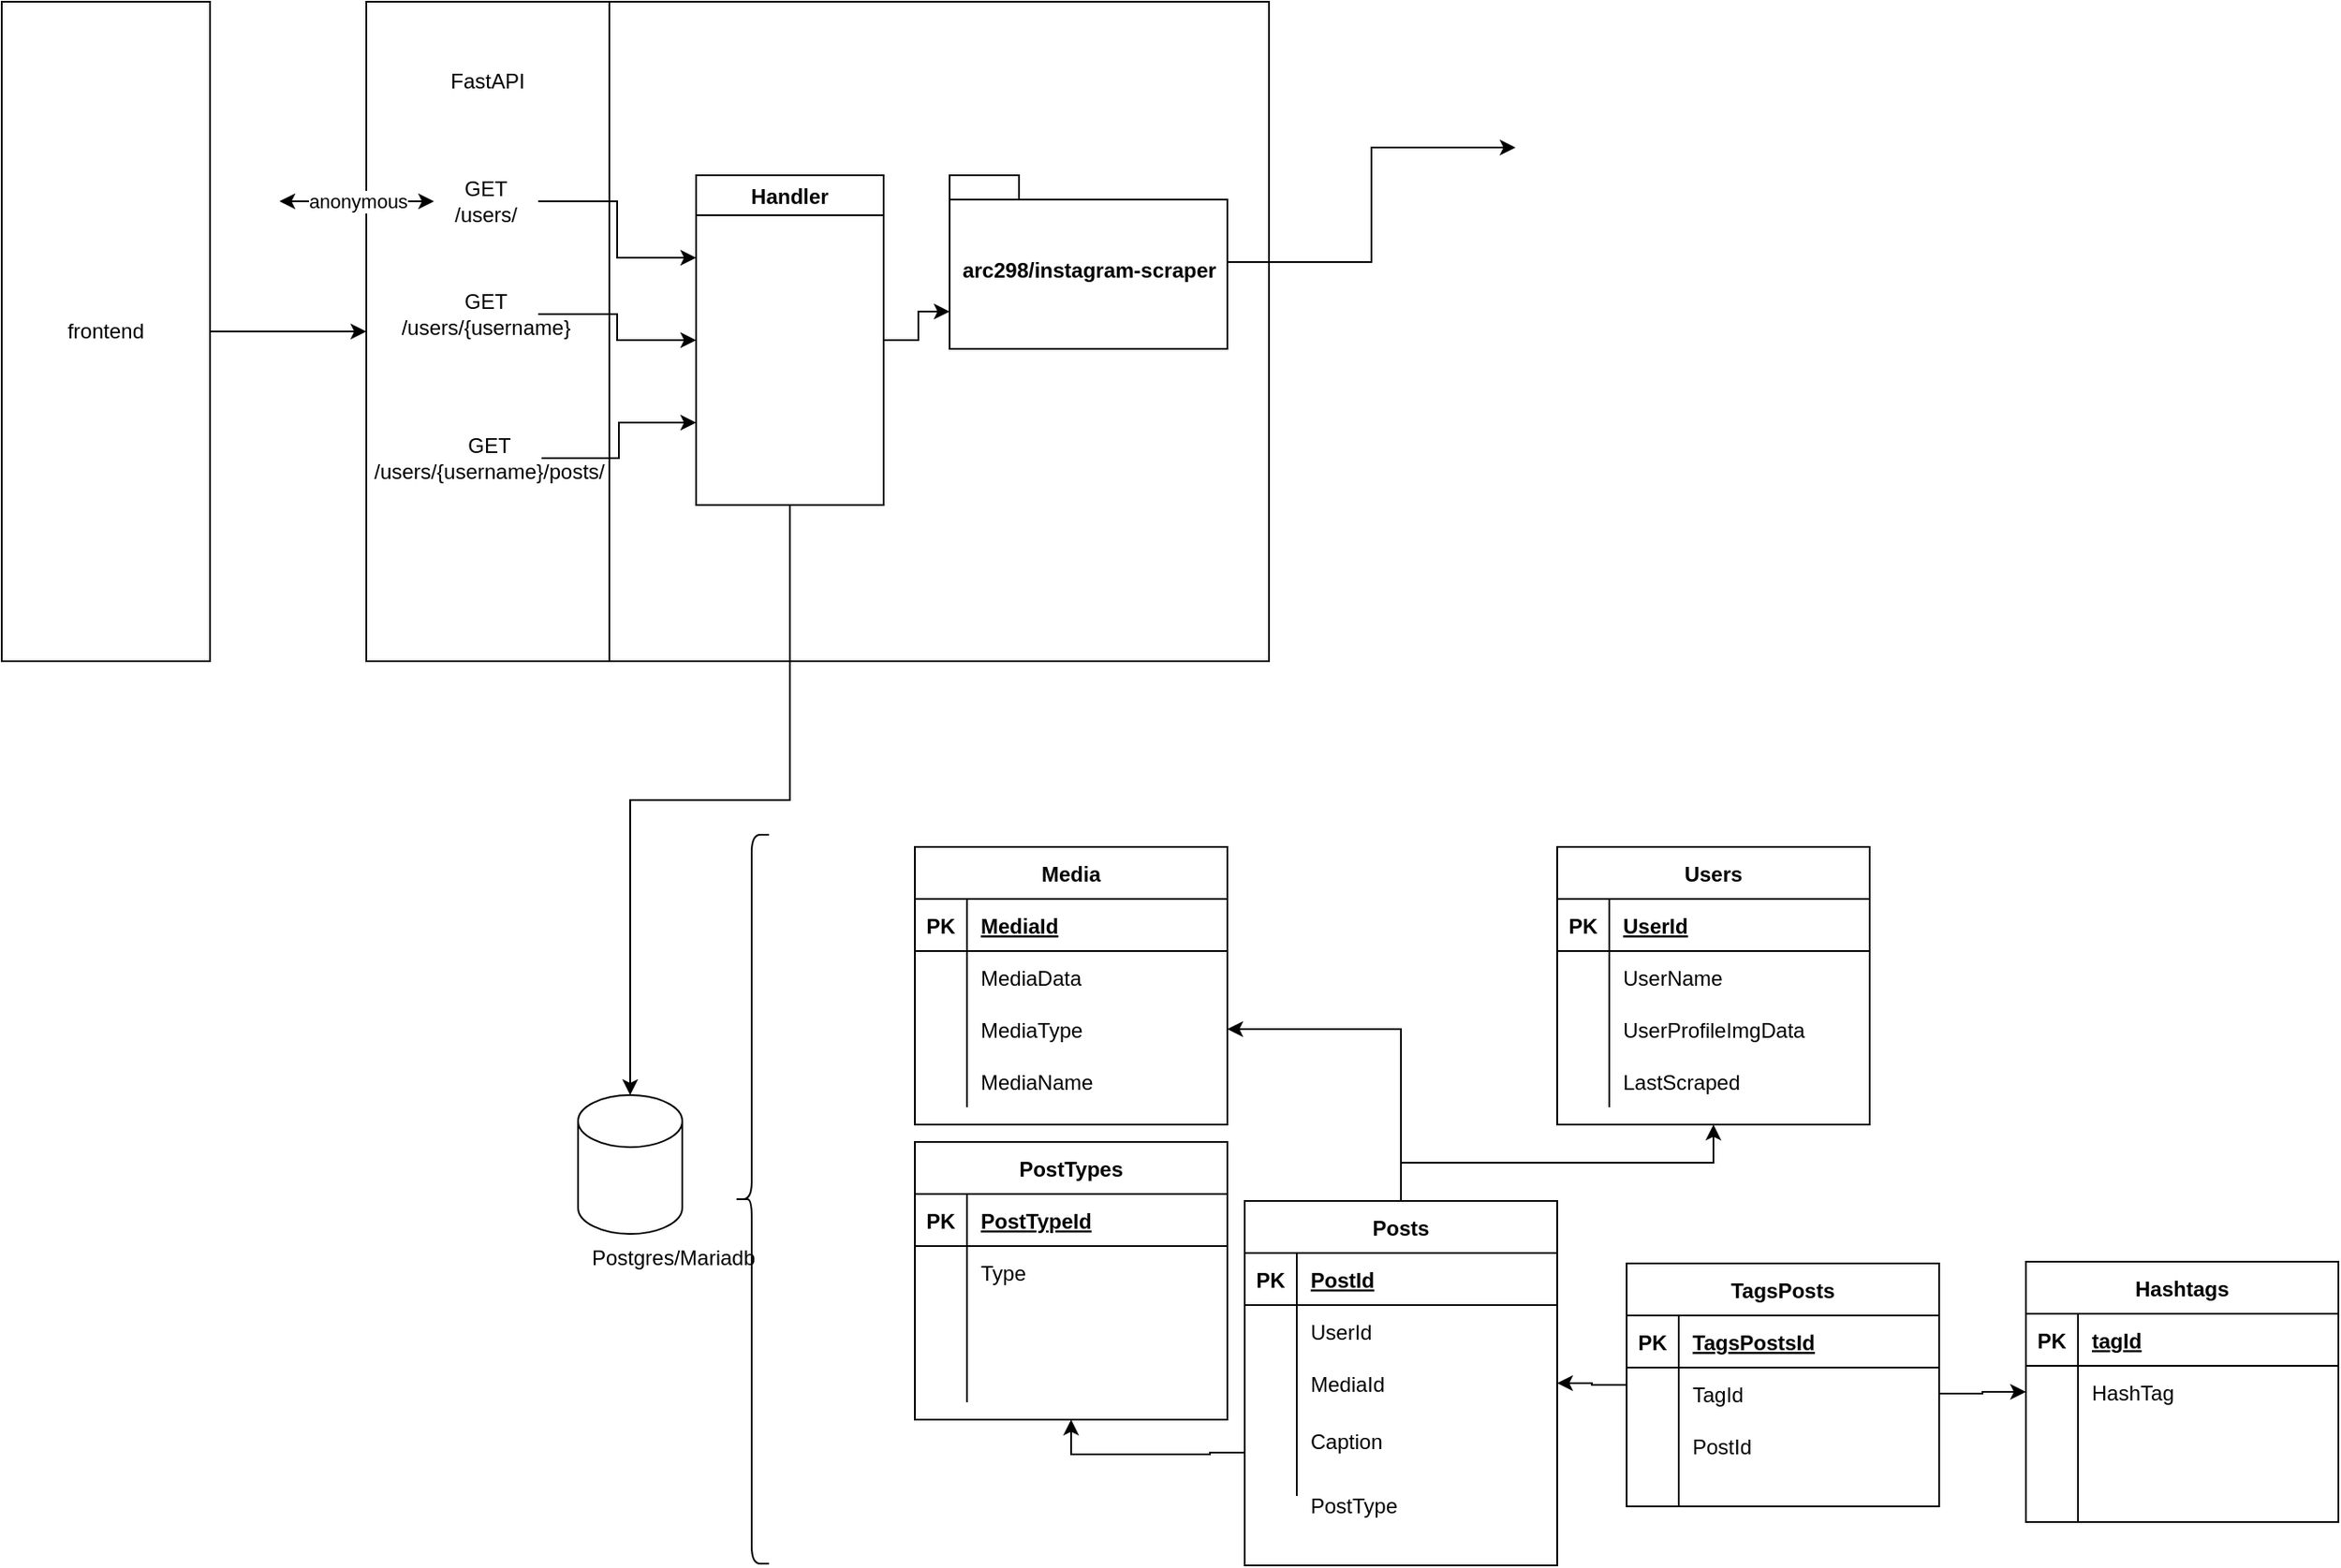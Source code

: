 <mxfile version="16.5.3" type="github">
  <diagram id="0iUeZc2D6mCHTWqdZ62-" name="Page-1">
    <mxGraphModel dx="1824" dy="552" grid="1" gridSize="10" guides="1" tooltips="1" connect="1" arrows="1" fold="1" page="1" pageScale="1" pageWidth="850" pageHeight="1100" math="0" shadow="0">
      <root>
        <mxCell id="0" />
        <mxCell id="1" parent="0" />
        <mxCell id="LIp1BZR0Zr4NOV94ofFp-2" value="" style="whiteSpace=wrap;html=1;aspect=fixed;" vertex="1" parent="1">
          <mxGeometry x="200" y="20" width="380" height="380" as="geometry" />
        </mxCell>
        <mxCell id="LIp1BZR0Zr4NOV94ofFp-127" style="edgeStyle=orthogonalEdgeStyle;rounded=0;orthogonalLoop=1;jettySize=auto;html=1;entryX=0;entryY=0.5;entryDx=0;entryDy=0;" edge="1" parent="1" source="LIp1BZR0Zr4NOV94ofFp-1" target="LIp1BZR0Zr4NOV94ofFp-126">
          <mxGeometry relative="1" as="geometry" />
        </mxCell>
        <mxCell id="LIp1BZR0Zr4NOV94ofFp-1" value="arc298/instagram-scraper" style="shape=folder;fontStyle=1;spacingTop=10;tabWidth=40;tabHeight=14;tabPosition=left;html=1;" vertex="1" parent="1">
          <mxGeometry x="396" y="120" width="160" height="100" as="geometry" />
        </mxCell>
        <mxCell id="LIp1BZR0Zr4NOV94ofFp-4" value="FastAPI&lt;br&gt;&lt;br&gt;&lt;br&gt;&lt;br&gt;&lt;br&gt;&lt;br&gt;&lt;br&gt;&lt;br&gt;&lt;br&gt;&lt;br&gt;&lt;br&gt;&lt;br&gt;&lt;br&gt;&lt;br&gt;&lt;br&gt;&lt;br&gt;&lt;br&gt;&lt;br&gt;&lt;br&gt;&lt;br&gt;&lt;br&gt;" style="rounded=0;whiteSpace=wrap;html=1;" vertex="1" parent="1">
          <mxGeometry x="60" y="20" width="140" height="380" as="geometry" />
        </mxCell>
        <mxCell id="LIp1BZR0Zr4NOV94ofFp-19" value="Users" style="shape=table;startSize=30;container=1;collapsible=1;childLayout=tableLayout;fixedRows=1;rowLines=0;fontStyle=1;align=center;resizeLast=1;" vertex="1" parent="1">
          <mxGeometry x="746" y="507" width="180" height="160" as="geometry" />
        </mxCell>
        <mxCell id="LIp1BZR0Zr4NOV94ofFp-20" value="" style="shape=tableRow;horizontal=0;startSize=0;swimlaneHead=0;swimlaneBody=0;fillColor=none;collapsible=0;dropTarget=0;points=[[0,0.5],[1,0.5]];portConstraint=eastwest;top=0;left=0;right=0;bottom=1;" vertex="1" parent="LIp1BZR0Zr4NOV94ofFp-19">
          <mxGeometry y="30" width="180" height="30" as="geometry" />
        </mxCell>
        <mxCell id="LIp1BZR0Zr4NOV94ofFp-21" value="PK" style="shape=partialRectangle;connectable=0;fillColor=none;top=0;left=0;bottom=0;right=0;fontStyle=1;overflow=hidden;" vertex="1" parent="LIp1BZR0Zr4NOV94ofFp-20">
          <mxGeometry width="30" height="30" as="geometry">
            <mxRectangle width="30" height="30" as="alternateBounds" />
          </mxGeometry>
        </mxCell>
        <mxCell id="LIp1BZR0Zr4NOV94ofFp-22" value="UserId" style="shape=partialRectangle;connectable=0;fillColor=none;top=0;left=0;bottom=0;right=0;align=left;spacingLeft=6;fontStyle=5;overflow=hidden;" vertex="1" parent="LIp1BZR0Zr4NOV94ofFp-20">
          <mxGeometry x="30" width="150" height="30" as="geometry">
            <mxRectangle width="150" height="30" as="alternateBounds" />
          </mxGeometry>
        </mxCell>
        <mxCell id="LIp1BZR0Zr4NOV94ofFp-23" value="" style="shape=tableRow;horizontal=0;startSize=0;swimlaneHead=0;swimlaneBody=0;fillColor=none;collapsible=0;dropTarget=0;points=[[0,0.5],[1,0.5]];portConstraint=eastwest;top=0;left=0;right=0;bottom=0;" vertex="1" parent="LIp1BZR0Zr4NOV94ofFp-19">
          <mxGeometry y="60" width="180" height="30" as="geometry" />
        </mxCell>
        <mxCell id="LIp1BZR0Zr4NOV94ofFp-24" value="" style="shape=partialRectangle;connectable=0;fillColor=none;top=0;left=0;bottom=0;right=0;editable=1;overflow=hidden;" vertex="1" parent="LIp1BZR0Zr4NOV94ofFp-23">
          <mxGeometry width="30" height="30" as="geometry">
            <mxRectangle width="30" height="30" as="alternateBounds" />
          </mxGeometry>
        </mxCell>
        <mxCell id="LIp1BZR0Zr4NOV94ofFp-25" value="UserName" style="shape=partialRectangle;connectable=0;fillColor=none;top=0;left=0;bottom=0;right=0;align=left;spacingLeft=6;overflow=hidden;" vertex="1" parent="LIp1BZR0Zr4NOV94ofFp-23">
          <mxGeometry x="30" width="150" height="30" as="geometry">
            <mxRectangle width="150" height="30" as="alternateBounds" />
          </mxGeometry>
        </mxCell>
        <mxCell id="LIp1BZR0Zr4NOV94ofFp-26" value="" style="shape=tableRow;horizontal=0;startSize=0;swimlaneHead=0;swimlaneBody=0;fillColor=none;collapsible=0;dropTarget=0;points=[[0,0.5],[1,0.5]];portConstraint=eastwest;top=0;left=0;right=0;bottom=0;" vertex="1" parent="LIp1BZR0Zr4NOV94ofFp-19">
          <mxGeometry y="90" width="180" height="30" as="geometry" />
        </mxCell>
        <mxCell id="LIp1BZR0Zr4NOV94ofFp-27" value="" style="shape=partialRectangle;connectable=0;fillColor=none;top=0;left=0;bottom=0;right=0;editable=1;overflow=hidden;" vertex="1" parent="LIp1BZR0Zr4NOV94ofFp-26">
          <mxGeometry width="30" height="30" as="geometry">
            <mxRectangle width="30" height="30" as="alternateBounds" />
          </mxGeometry>
        </mxCell>
        <mxCell id="LIp1BZR0Zr4NOV94ofFp-28" value="UserProfileImgData" style="shape=partialRectangle;connectable=0;fillColor=none;top=0;left=0;bottom=0;right=0;align=left;spacingLeft=6;overflow=hidden;" vertex="1" parent="LIp1BZR0Zr4NOV94ofFp-26">
          <mxGeometry x="30" width="150" height="30" as="geometry">
            <mxRectangle width="150" height="30" as="alternateBounds" />
          </mxGeometry>
        </mxCell>
        <mxCell id="LIp1BZR0Zr4NOV94ofFp-29" value="" style="shape=tableRow;horizontal=0;startSize=0;swimlaneHead=0;swimlaneBody=0;fillColor=none;collapsible=0;dropTarget=0;points=[[0,0.5],[1,0.5]];portConstraint=eastwest;top=0;left=0;right=0;bottom=0;" vertex="1" parent="LIp1BZR0Zr4NOV94ofFp-19">
          <mxGeometry y="120" width="180" height="30" as="geometry" />
        </mxCell>
        <mxCell id="LIp1BZR0Zr4NOV94ofFp-30" value="" style="shape=partialRectangle;connectable=0;fillColor=none;top=0;left=0;bottom=0;right=0;editable=1;overflow=hidden;" vertex="1" parent="LIp1BZR0Zr4NOV94ofFp-29">
          <mxGeometry width="30" height="30" as="geometry">
            <mxRectangle width="30" height="30" as="alternateBounds" />
          </mxGeometry>
        </mxCell>
        <mxCell id="LIp1BZR0Zr4NOV94ofFp-31" value="LastScraped" style="shape=partialRectangle;connectable=0;fillColor=none;top=0;left=0;bottom=0;right=0;align=left;spacingLeft=6;overflow=hidden;" vertex="1" parent="LIp1BZR0Zr4NOV94ofFp-29">
          <mxGeometry x="30" width="150" height="30" as="geometry">
            <mxRectangle width="150" height="30" as="alternateBounds" />
          </mxGeometry>
        </mxCell>
        <mxCell id="LIp1BZR0Zr4NOV94ofFp-34" value="Media" style="shape=table;startSize=30;container=1;collapsible=1;childLayout=tableLayout;fixedRows=1;rowLines=0;fontStyle=1;align=center;resizeLast=1;" vertex="1" parent="1">
          <mxGeometry x="376" y="507" width="180" height="160" as="geometry" />
        </mxCell>
        <mxCell id="LIp1BZR0Zr4NOV94ofFp-35" value="" style="shape=tableRow;horizontal=0;startSize=0;swimlaneHead=0;swimlaneBody=0;fillColor=none;collapsible=0;dropTarget=0;points=[[0,0.5],[1,0.5]];portConstraint=eastwest;top=0;left=0;right=0;bottom=1;" vertex="1" parent="LIp1BZR0Zr4NOV94ofFp-34">
          <mxGeometry y="30" width="180" height="30" as="geometry" />
        </mxCell>
        <mxCell id="LIp1BZR0Zr4NOV94ofFp-36" value="PK" style="shape=partialRectangle;connectable=0;fillColor=none;top=0;left=0;bottom=0;right=0;fontStyle=1;overflow=hidden;" vertex="1" parent="LIp1BZR0Zr4NOV94ofFp-35">
          <mxGeometry width="30" height="30" as="geometry">
            <mxRectangle width="30" height="30" as="alternateBounds" />
          </mxGeometry>
        </mxCell>
        <mxCell id="LIp1BZR0Zr4NOV94ofFp-37" value="MediaId" style="shape=partialRectangle;connectable=0;fillColor=none;top=0;left=0;bottom=0;right=0;align=left;spacingLeft=6;fontStyle=5;overflow=hidden;" vertex="1" parent="LIp1BZR0Zr4NOV94ofFp-35">
          <mxGeometry x="30" width="150" height="30" as="geometry">
            <mxRectangle width="150" height="30" as="alternateBounds" />
          </mxGeometry>
        </mxCell>
        <mxCell id="LIp1BZR0Zr4NOV94ofFp-38" value="" style="shape=tableRow;horizontal=0;startSize=0;swimlaneHead=0;swimlaneBody=0;fillColor=none;collapsible=0;dropTarget=0;points=[[0,0.5],[1,0.5]];portConstraint=eastwest;top=0;left=0;right=0;bottom=0;" vertex="1" parent="LIp1BZR0Zr4NOV94ofFp-34">
          <mxGeometry y="60" width="180" height="30" as="geometry" />
        </mxCell>
        <mxCell id="LIp1BZR0Zr4NOV94ofFp-39" value="" style="shape=partialRectangle;connectable=0;fillColor=none;top=0;left=0;bottom=0;right=0;editable=1;overflow=hidden;" vertex="1" parent="LIp1BZR0Zr4NOV94ofFp-38">
          <mxGeometry width="30" height="30" as="geometry">
            <mxRectangle width="30" height="30" as="alternateBounds" />
          </mxGeometry>
        </mxCell>
        <mxCell id="LIp1BZR0Zr4NOV94ofFp-40" value="MediaData" style="shape=partialRectangle;connectable=0;fillColor=none;top=0;left=0;bottom=0;right=0;align=left;spacingLeft=6;overflow=hidden;" vertex="1" parent="LIp1BZR0Zr4NOV94ofFp-38">
          <mxGeometry x="30" width="150" height="30" as="geometry">
            <mxRectangle width="150" height="30" as="alternateBounds" />
          </mxGeometry>
        </mxCell>
        <mxCell id="LIp1BZR0Zr4NOV94ofFp-41" value="" style="shape=tableRow;horizontal=0;startSize=0;swimlaneHead=0;swimlaneBody=0;fillColor=none;collapsible=0;dropTarget=0;points=[[0,0.5],[1,0.5]];portConstraint=eastwest;top=0;left=0;right=0;bottom=0;" vertex="1" parent="LIp1BZR0Zr4NOV94ofFp-34">
          <mxGeometry y="90" width="180" height="30" as="geometry" />
        </mxCell>
        <mxCell id="LIp1BZR0Zr4NOV94ofFp-42" value="" style="shape=partialRectangle;connectable=0;fillColor=none;top=0;left=0;bottom=0;right=0;editable=1;overflow=hidden;" vertex="1" parent="LIp1BZR0Zr4NOV94ofFp-41">
          <mxGeometry width="30" height="30" as="geometry">
            <mxRectangle width="30" height="30" as="alternateBounds" />
          </mxGeometry>
        </mxCell>
        <mxCell id="LIp1BZR0Zr4NOV94ofFp-43" value="MediaType" style="shape=partialRectangle;connectable=0;fillColor=none;top=0;left=0;bottom=0;right=0;align=left;spacingLeft=6;overflow=hidden;" vertex="1" parent="LIp1BZR0Zr4NOV94ofFp-41">
          <mxGeometry x="30" width="150" height="30" as="geometry">
            <mxRectangle width="150" height="30" as="alternateBounds" />
          </mxGeometry>
        </mxCell>
        <mxCell id="LIp1BZR0Zr4NOV94ofFp-44" value="" style="shape=tableRow;horizontal=0;startSize=0;swimlaneHead=0;swimlaneBody=0;fillColor=none;collapsible=0;dropTarget=0;points=[[0,0.5],[1,0.5]];portConstraint=eastwest;top=0;left=0;right=0;bottom=0;" vertex="1" parent="LIp1BZR0Zr4NOV94ofFp-34">
          <mxGeometry y="120" width="180" height="30" as="geometry" />
        </mxCell>
        <mxCell id="LIp1BZR0Zr4NOV94ofFp-45" value="" style="shape=partialRectangle;connectable=0;fillColor=none;top=0;left=0;bottom=0;right=0;editable=1;overflow=hidden;" vertex="1" parent="LIp1BZR0Zr4NOV94ofFp-44">
          <mxGeometry width="30" height="30" as="geometry">
            <mxRectangle width="30" height="30" as="alternateBounds" />
          </mxGeometry>
        </mxCell>
        <mxCell id="LIp1BZR0Zr4NOV94ofFp-46" value="MediaName" style="shape=partialRectangle;connectable=0;fillColor=none;top=0;left=0;bottom=0;right=0;align=left;spacingLeft=6;overflow=hidden;" vertex="1" parent="LIp1BZR0Zr4NOV94ofFp-44">
          <mxGeometry x="30" width="150" height="30" as="geometry">
            <mxRectangle width="150" height="30" as="alternateBounds" />
          </mxGeometry>
        </mxCell>
        <mxCell id="LIp1BZR0Zr4NOV94ofFp-60" value="PostTypes" style="shape=table;startSize=30;container=1;collapsible=1;childLayout=tableLayout;fixedRows=1;rowLines=0;fontStyle=1;align=center;resizeLast=1;" vertex="1" parent="1">
          <mxGeometry x="376" y="677" width="180" height="160" as="geometry" />
        </mxCell>
        <mxCell id="LIp1BZR0Zr4NOV94ofFp-61" value="" style="shape=tableRow;horizontal=0;startSize=0;swimlaneHead=0;swimlaneBody=0;fillColor=none;collapsible=0;dropTarget=0;points=[[0,0.5],[1,0.5]];portConstraint=eastwest;top=0;left=0;right=0;bottom=1;" vertex="1" parent="LIp1BZR0Zr4NOV94ofFp-60">
          <mxGeometry y="30" width="180" height="30" as="geometry" />
        </mxCell>
        <mxCell id="LIp1BZR0Zr4NOV94ofFp-62" value="PK" style="shape=partialRectangle;connectable=0;fillColor=none;top=0;left=0;bottom=0;right=0;fontStyle=1;overflow=hidden;" vertex="1" parent="LIp1BZR0Zr4NOV94ofFp-61">
          <mxGeometry width="30" height="30" as="geometry">
            <mxRectangle width="30" height="30" as="alternateBounds" />
          </mxGeometry>
        </mxCell>
        <mxCell id="LIp1BZR0Zr4NOV94ofFp-63" value="PostTypeId" style="shape=partialRectangle;connectable=0;fillColor=none;top=0;left=0;bottom=0;right=0;align=left;spacingLeft=6;fontStyle=5;overflow=hidden;" vertex="1" parent="LIp1BZR0Zr4NOV94ofFp-61">
          <mxGeometry x="30" width="150" height="30" as="geometry">
            <mxRectangle width="150" height="30" as="alternateBounds" />
          </mxGeometry>
        </mxCell>
        <mxCell id="LIp1BZR0Zr4NOV94ofFp-64" value="" style="shape=tableRow;horizontal=0;startSize=0;swimlaneHead=0;swimlaneBody=0;fillColor=none;collapsible=0;dropTarget=0;points=[[0,0.5],[1,0.5]];portConstraint=eastwest;top=0;left=0;right=0;bottom=0;" vertex="1" parent="LIp1BZR0Zr4NOV94ofFp-60">
          <mxGeometry y="60" width="180" height="30" as="geometry" />
        </mxCell>
        <mxCell id="LIp1BZR0Zr4NOV94ofFp-65" value="" style="shape=partialRectangle;connectable=0;fillColor=none;top=0;left=0;bottom=0;right=0;editable=1;overflow=hidden;" vertex="1" parent="LIp1BZR0Zr4NOV94ofFp-64">
          <mxGeometry width="30" height="30" as="geometry">
            <mxRectangle width="30" height="30" as="alternateBounds" />
          </mxGeometry>
        </mxCell>
        <mxCell id="LIp1BZR0Zr4NOV94ofFp-66" value="Type" style="shape=partialRectangle;connectable=0;fillColor=none;top=0;left=0;bottom=0;right=0;align=left;spacingLeft=6;overflow=hidden;" vertex="1" parent="LIp1BZR0Zr4NOV94ofFp-64">
          <mxGeometry x="30" width="150" height="30" as="geometry">
            <mxRectangle width="150" height="30" as="alternateBounds" />
          </mxGeometry>
        </mxCell>
        <mxCell id="LIp1BZR0Zr4NOV94ofFp-67" value="" style="shape=tableRow;horizontal=0;startSize=0;swimlaneHead=0;swimlaneBody=0;fillColor=none;collapsible=0;dropTarget=0;points=[[0,0.5],[1,0.5]];portConstraint=eastwest;top=0;left=0;right=0;bottom=0;" vertex="1" parent="LIp1BZR0Zr4NOV94ofFp-60">
          <mxGeometry y="90" width="180" height="30" as="geometry" />
        </mxCell>
        <mxCell id="LIp1BZR0Zr4NOV94ofFp-68" value="" style="shape=partialRectangle;connectable=0;fillColor=none;top=0;left=0;bottom=0;right=0;editable=1;overflow=hidden;" vertex="1" parent="LIp1BZR0Zr4NOV94ofFp-67">
          <mxGeometry width="30" height="30" as="geometry">
            <mxRectangle width="30" height="30" as="alternateBounds" />
          </mxGeometry>
        </mxCell>
        <mxCell id="LIp1BZR0Zr4NOV94ofFp-69" value="" style="shape=partialRectangle;connectable=0;fillColor=none;top=0;left=0;bottom=0;right=0;align=left;spacingLeft=6;overflow=hidden;" vertex="1" parent="LIp1BZR0Zr4NOV94ofFp-67">
          <mxGeometry x="30" width="150" height="30" as="geometry">
            <mxRectangle width="150" height="30" as="alternateBounds" />
          </mxGeometry>
        </mxCell>
        <mxCell id="LIp1BZR0Zr4NOV94ofFp-70" value="" style="shape=tableRow;horizontal=0;startSize=0;swimlaneHead=0;swimlaneBody=0;fillColor=none;collapsible=0;dropTarget=0;points=[[0,0.5],[1,0.5]];portConstraint=eastwest;top=0;left=0;right=0;bottom=0;" vertex="1" parent="LIp1BZR0Zr4NOV94ofFp-60">
          <mxGeometry y="120" width="180" height="30" as="geometry" />
        </mxCell>
        <mxCell id="LIp1BZR0Zr4NOV94ofFp-71" value="" style="shape=partialRectangle;connectable=0;fillColor=none;top=0;left=0;bottom=0;right=0;editable=1;overflow=hidden;" vertex="1" parent="LIp1BZR0Zr4NOV94ofFp-70">
          <mxGeometry width="30" height="30" as="geometry">
            <mxRectangle width="30" height="30" as="alternateBounds" />
          </mxGeometry>
        </mxCell>
        <mxCell id="LIp1BZR0Zr4NOV94ofFp-72" value="" style="shape=partialRectangle;connectable=0;fillColor=none;top=0;left=0;bottom=0;right=0;align=left;spacingLeft=6;overflow=hidden;" vertex="1" parent="LIp1BZR0Zr4NOV94ofFp-70">
          <mxGeometry x="30" width="150" height="30" as="geometry">
            <mxRectangle width="150" height="30" as="alternateBounds" />
          </mxGeometry>
        </mxCell>
        <mxCell id="LIp1BZR0Zr4NOV94ofFp-81" value="Hashtags" style="shape=table;startSize=30;container=1;collapsible=1;childLayout=tableLayout;fixedRows=1;rowLines=0;fontStyle=1;align=center;resizeLast=1;" vertex="1" parent="1">
          <mxGeometry x="1016" y="746" width="180" height="150" as="geometry" />
        </mxCell>
        <mxCell id="LIp1BZR0Zr4NOV94ofFp-82" value="" style="shape=tableRow;horizontal=0;startSize=0;swimlaneHead=0;swimlaneBody=0;fillColor=none;collapsible=0;dropTarget=0;points=[[0,0.5],[1,0.5]];portConstraint=eastwest;top=0;left=0;right=0;bottom=1;" vertex="1" parent="LIp1BZR0Zr4NOV94ofFp-81">
          <mxGeometry y="30" width="180" height="30" as="geometry" />
        </mxCell>
        <mxCell id="LIp1BZR0Zr4NOV94ofFp-83" value="PK" style="shape=partialRectangle;connectable=0;fillColor=none;top=0;left=0;bottom=0;right=0;fontStyle=1;overflow=hidden;" vertex="1" parent="LIp1BZR0Zr4NOV94ofFp-82">
          <mxGeometry width="30" height="30" as="geometry">
            <mxRectangle width="30" height="30" as="alternateBounds" />
          </mxGeometry>
        </mxCell>
        <mxCell id="LIp1BZR0Zr4NOV94ofFp-84" value="tagId" style="shape=partialRectangle;connectable=0;fillColor=none;top=0;left=0;bottom=0;right=0;align=left;spacingLeft=6;fontStyle=5;overflow=hidden;" vertex="1" parent="LIp1BZR0Zr4NOV94ofFp-82">
          <mxGeometry x="30" width="150" height="30" as="geometry">
            <mxRectangle width="150" height="30" as="alternateBounds" />
          </mxGeometry>
        </mxCell>
        <mxCell id="LIp1BZR0Zr4NOV94ofFp-85" value="" style="shape=tableRow;horizontal=0;startSize=0;swimlaneHead=0;swimlaneBody=0;fillColor=none;collapsible=0;dropTarget=0;points=[[0,0.5],[1,0.5]];portConstraint=eastwest;top=0;left=0;right=0;bottom=0;" vertex="1" parent="LIp1BZR0Zr4NOV94ofFp-81">
          <mxGeometry y="60" width="180" height="30" as="geometry" />
        </mxCell>
        <mxCell id="LIp1BZR0Zr4NOV94ofFp-86" value="" style="shape=partialRectangle;connectable=0;fillColor=none;top=0;left=0;bottom=0;right=0;editable=1;overflow=hidden;" vertex="1" parent="LIp1BZR0Zr4NOV94ofFp-85">
          <mxGeometry width="30" height="30" as="geometry">
            <mxRectangle width="30" height="30" as="alternateBounds" />
          </mxGeometry>
        </mxCell>
        <mxCell id="LIp1BZR0Zr4NOV94ofFp-87" value="HashTag" style="shape=partialRectangle;connectable=0;fillColor=none;top=0;left=0;bottom=0;right=0;align=left;spacingLeft=6;overflow=hidden;" vertex="1" parent="LIp1BZR0Zr4NOV94ofFp-85">
          <mxGeometry x="30" width="150" height="30" as="geometry">
            <mxRectangle width="150" height="30" as="alternateBounds" />
          </mxGeometry>
        </mxCell>
        <mxCell id="LIp1BZR0Zr4NOV94ofFp-88" value="" style="shape=tableRow;horizontal=0;startSize=0;swimlaneHead=0;swimlaneBody=0;fillColor=none;collapsible=0;dropTarget=0;points=[[0,0.5],[1,0.5]];portConstraint=eastwest;top=0;left=0;right=0;bottom=0;" vertex="1" parent="LIp1BZR0Zr4NOV94ofFp-81">
          <mxGeometry y="90" width="180" height="30" as="geometry" />
        </mxCell>
        <mxCell id="LIp1BZR0Zr4NOV94ofFp-89" value="" style="shape=partialRectangle;connectable=0;fillColor=none;top=0;left=0;bottom=0;right=0;editable=1;overflow=hidden;" vertex="1" parent="LIp1BZR0Zr4NOV94ofFp-88">
          <mxGeometry width="30" height="30" as="geometry">
            <mxRectangle width="30" height="30" as="alternateBounds" />
          </mxGeometry>
        </mxCell>
        <mxCell id="LIp1BZR0Zr4NOV94ofFp-90" value="" style="shape=partialRectangle;connectable=0;fillColor=none;top=0;left=0;bottom=0;right=0;align=left;spacingLeft=6;overflow=hidden;" vertex="1" parent="LIp1BZR0Zr4NOV94ofFp-88">
          <mxGeometry x="30" width="150" height="30" as="geometry">
            <mxRectangle width="150" height="30" as="alternateBounds" />
          </mxGeometry>
        </mxCell>
        <mxCell id="LIp1BZR0Zr4NOV94ofFp-91" value="" style="shape=tableRow;horizontal=0;startSize=0;swimlaneHead=0;swimlaneBody=0;fillColor=none;collapsible=0;dropTarget=0;points=[[0,0.5],[1,0.5]];portConstraint=eastwest;top=0;left=0;right=0;bottom=0;" vertex="1" parent="LIp1BZR0Zr4NOV94ofFp-81">
          <mxGeometry y="120" width="180" height="30" as="geometry" />
        </mxCell>
        <mxCell id="LIp1BZR0Zr4NOV94ofFp-92" value="" style="shape=partialRectangle;connectable=0;fillColor=none;top=0;left=0;bottom=0;right=0;editable=1;overflow=hidden;" vertex="1" parent="LIp1BZR0Zr4NOV94ofFp-91">
          <mxGeometry width="30" height="30" as="geometry">
            <mxRectangle width="30" height="30" as="alternateBounds" />
          </mxGeometry>
        </mxCell>
        <mxCell id="LIp1BZR0Zr4NOV94ofFp-93" value="" style="shape=partialRectangle;connectable=0;fillColor=none;top=0;left=0;bottom=0;right=0;align=left;spacingLeft=6;overflow=hidden;" vertex="1" parent="LIp1BZR0Zr4NOV94ofFp-91">
          <mxGeometry x="30" width="150" height="30" as="geometry">
            <mxRectangle width="150" height="30" as="alternateBounds" />
          </mxGeometry>
        </mxCell>
        <mxCell id="LIp1BZR0Zr4NOV94ofFp-111" style="edgeStyle=orthogonalEdgeStyle;rounded=0;orthogonalLoop=1;jettySize=auto;html=1;" edge="1" parent="1" source="LIp1BZR0Zr4NOV94ofFp-94" target="LIp1BZR0Zr4NOV94ofFp-6">
          <mxGeometry relative="1" as="geometry" />
        </mxCell>
        <mxCell id="LIp1BZR0Zr4NOV94ofFp-94" value="TagsPosts" style="shape=table;startSize=30;container=1;collapsible=1;childLayout=tableLayout;fixedRows=1;rowLines=0;fontStyle=1;align=center;resizeLast=1;" vertex="1" parent="1">
          <mxGeometry x="786" y="747" width="180" height="140" as="geometry" />
        </mxCell>
        <mxCell id="LIp1BZR0Zr4NOV94ofFp-95" value="" style="shape=tableRow;horizontal=0;startSize=0;swimlaneHead=0;swimlaneBody=0;fillColor=none;collapsible=0;dropTarget=0;points=[[0,0.5],[1,0.5]];portConstraint=eastwest;top=0;left=0;right=0;bottom=1;" vertex="1" parent="LIp1BZR0Zr4NOV94ofFp-94">
          <mxGeometry y="30" width="180" height="30" as="geometry" />
        </mxCell>
        <mxCell id="LIp1BZR0Zr4NOV94ofFp-96" value="PK" style="shape=partialRectangle;connectable=0;fillColor=none;top=0;left=0;bottom=0;right=0;fontStyle=1;overflow=hidden;" vertex="1" parent="LIp1BZR0Zr4NOV94ofFp-95">
          <mxGeometry width="30" height="30" as="geometry">
            <mxRectangle width="30" height="30" as="alternateBounds" />
          </mxGeometry>
        </mxCell>
        <mxCell id="LIp1BZR0Zr4NOV94ofFp-97" value="TagsPostsId" style="shape=partialRectangle;connectable=0;fillColor=none;top=0;left=0;bottom=0;right=0;align=left;spacingLeft=6;fontStyle=5;overflow=hidden;" vertex="1" parent="LIp1BZR0Zr4NOV94ofFp-95">
          <mxGeometry x="30" width="150" height="30" as="geometry">
            <mxRectangle width="150" height="30" as="alternateBounds" />
          </mxGeometry>
        </mxCell>
        <mxCell id="LIp1BZR0Zr4NOV94ofFp-98" value="" style="shape=tableRow;horizontal=0;startSize=0;swimlaneHead=0;swimlaneBody=0;fillColor=none;collapsible=0;dropTarget=0;points=[[0,0.5],[1,0.5]];portConstraint=eastwest;top=0;left=0;right=0;bottom=0;" vertex="1" parent="LIp1BZR0Zr4NOV94ofFp-94">
          <mxGeometry y="60" width="180" height="30" as="geometry" />
        </mxCell>
        <mxCell id="LIp1BZR0Zr4NOV94ofFp-99" value="" style="shape=partialRectangle;connectable=0;fillColor=none;top=0;left=0;bottom=0;right=0;editable=1;overflow=hidden;" vertex="1" parent="LIp1BZR0Zr4NOV94ofFp-98">
          <mxGeometry width="30" height="30" as="geometry">
            <mxRectangle width="30" height="30" as="alternateBounds" />
          </mxGeometry>
        </mxCell>
        <mxCell id="LIp1BZR0Zr4NOV94ofFp-100" value="TagId" style="shape=partialRectangle;connectable=0;fillColor=none;top=0;left=0;bottom=0;right=0;align=left;spacingLeft=6;overflow=hidden;" vertex="1" parent="LIp1BZR0Zr4NOV94ofFp-98">
          <mxGeometry x="30" width="150" height="30" as="geometry">
            <mxRectangle width="150" height="30" as="alternateBounds" />
          </mxGeometry>
        </mxCell>
        <mxCell id="LIp1BZR0Zr4NOV94ofFp-101" value="" style="shape=tableRow;horizontal=0;startSize=0;swimlaneHead=0;swimlaneBody=0;fillColor=none;collapsible=0;dropTarget=0;points=[[0,0.5],[1,0.5]];portConstraint=eastwest;top=0;left=0;right=0;bottom=0;" vertex="1" parent="LIp1BZR0Zr4NOV94ofFp-94">
          <mxGeometry y="90" width="180" height="30" as="geometry" />
        </mxCell>
        <mxCell id="LIp1BZR0Zr4NOV94ofFp-102" value="" style="shape=partialRectangle;connectable=0;fillColor=none;top=0;left=0;bottom=0;right=0;editable=1;overflow=hidden;" vertex="1" parent="LIp1BZR0Zr4NOV94ofFp-101">
          <mxGeometry width="30" height="30" as="geometry">
            <mxRectangle width="30" height="30" as="alternateBounds" />
          </mxGeometry>
        </mxCell>
        <mxCell id="LIp1BZR0Zr4NOV94ofFp-103" value="PostId" style="shape=partialRectangle;connectable=0;fillColor=none;top=0;left=0;bottom=0;right=0;align=left;spacingLeft=6;overflow=hidden;" vertex="1" parent="LIp1BZR0Zr4NOV94ofFp-101">
          <mxGeometry x="30" width="150" height="30" as="geometry">
            <mxRectangle width="150" height="30" as="alternateBounds" />
          </mxGeometry>
        </mxCell>
        <mxCell id="LIp1BZR0Zr4NOV94ofFp-104" value="" style="shape=tableRow;horizontal=0;startSize=0;swimlaneHead=0;swimlaneBody=0;fillColor=none;collapsible=0;dropTarget=0;points=[[0,0.5],[1,0.5]];portConstraint=eastwest;top=0;left=0;right=0;bottom=0;" vertex="1" parent="LIp1BZR0Zr4NOV94ofFp-94">
          <mxGeometry y="120" width="180" height="20" as="geometry" />
        </mxCell>
        <mxCell id="LIp1BZR0Zr4NOV94ofFp-105" value="" style="shape=partialRectangle;connectable=0;fillColor=none;top=0;left=0;bottom=0;right=0;editable=1;overflow=hidden;" vertex="1" parent="LIp1BZR0Zr4NOV94ofFp-104">
          <mxGeometry width="30" height="20" as="geometry">
            <mxRectangle width="30" height="20" as="alternateBounds" />
          </mxGeometry>
        </mxCell>
        <mxCell id="LIp1BZR0Zr4NOV94ofFp-106" value="" style="shape=partialRectangle;connectable=0;fillColor=none;top=0;left=0;bottom=0;right=0;align=left;spacingLeft=6;overflow=hidden;" vertex="1" parent="LIp1BZR0Zr4NOV94ofFp-104">
          <mxGeometry x="30" width="150" height="20" as="geometry">
            <mxRectangle width="150" height="20" as="alternateBounds" />
          </mxGeometry>
        </mxCell>
        <mxCell id="LIp1BZR0Zr4NOV94ofFp-110" value="" style="group" vertex="1" connectable="0" parent="1">
          <mxGeometry x="566" y="711" width="180" height="210" as="geometry" />
        </mxCell>
        <mxCell id="LIp1BZR0Zr4NOV94ofFp-6" value="Posts" style="shape=table;startSize=30;container=1;collapsible=1;childLayout=tableLayout;fixedRows=1;rowLines=0;fontStyle=1;align=center;resizeLast=1;" vertex="1" parent="LIp1BZR0Zr4NOV94ofFp-110">
          <mxGeometry width="180" height="210" as="geometry" />
        </mxCell>
        <mxCell id="LIp1BZR0Zr4NOV94ofFp-7" value="" style="shape=tableRow;horizontal=0;startSize=0;swimlaneHead=0;swimlaneBody=0;fillColor=none;collapsible=0;dropTarget=0;points=[[0,0.5],[1,0.5]];portConstraint=eastwest;top=0;left=0;right=0;bottom=1;" vertex="1" parent="LIp1BZR0Zr4NOV94ofFp-6">
          <mxGeometry y="30" width="180" height="30" as="geometry" />
        </mxCell>
        <mxCell id="LIp1BZR0Zr4NOV94ofFp-8" value="PK" style="shape=partialRectangle;connectable=0;fillColor=none;top=0;left=0;bottom=0;right=0;fontStyle=1;overflow=hidden;" vertex="1" parent="LIp1BZR0Zr4NOV94ofFp-7">
          <mxGeometry width="30" height="30" as="geometry">
            <mxRectangle width="30" height="30" as="alternateBounds" />
          </mxGeometry>
        </mxCell>
        <mxCell id="LIp1BZR0Zr4NOV94ofFp-9" value="PostId" style="shape=partialRectangle;connectable=0;fillColor=none;top=0;left=0;bottom=0;right=0;align=left;spacingLeft=6;fontStyle=5;overflow=hidden;" vertex="1" parent="LIp1BZR0Zr4NOV94ofFp-7">
          <mxGeometry x="30" width="150" height="30" as="geometry">
            <mxRectangle width="150" height="30" as="alternateBounds" />
          </mxGeometry>
        </mxCell>
        <mxCell id="LIp1BZR0Zr4NOV94ofFp-10" value="" style="shape=tableRow;horizontal=0;startSize=0;swimlaneHead=0;swimlaneBody=0;fillColor=none;collapsible=0;dropTarget=0;points=[[0,0.5],[1,0.5]];portConstraint=eastwest;top=0;left=0;right=0;bottom=0;" vertex="1" parent="LIp1BZR0Zr4NOV94ofFp-6">
          <mxGeometry y="60" width="180" height="30" as="geometry" />
        </mxCell>
        <mxCell id="LIp1BZR0Zr4NOV94ofFp-11" value="" style="shape=partialRectangle;connectable=0;fillColor=none;top=0;left=0;bottom=0;right=0;editable=1;overflow=hidden;" vertex="1" parent="LIp1BZR0Zr4NOV94ofFp-10">
          <mxGeometry width="30" height="30" as="geometry">
            <mxRectangle width="30" height="30" as="alternateBounds" />
          </mxGeometry>
        </mxCell>
        <mxCell id="LIp1BZR0Zr4NOV94ofFp-12" value="UserId" style="shape=partialRectangle;connectable=0;fillColor=none;top=0;left=0;bottom=0;right=0;align=left;spacingLeft=6;overflow=hidden;" vertex="1" parent="LIp1BZR0Zr4NOV94ofFp-10">
          <mxGeometry x="30" width="150" height="30" as="geometry">
            <mxRectangle width="150" height="30" as="alternateBounds" />
          </mxGeometry>
        </mxCell>
        <mxCell id="LIp1BZR0Zr4NOV94ofFp-13" value="" style="shape=tableRow;horizontal=0;startSize=0;swimlaneHead=0;swimlaneBody=0;fillColor=none;collapsible=0;dropTarget=0;points=[[0,0.5],[1,0.5]];portConstraint=eastwest;top=0;left=0;right=0;bottom=0;" vertex="1" parent="LIp1BZR0Zr4NOV94ofFp-6">
          <mxGeometry y="90" width="180" height="30" as="geometry" />
        </mxCell>
        <mxCell id="LIp1BZR0Zr4NOV94ofFp-14" value="" style="shape=partialRectangle;connectable=0;fillColor=none;top=0;left=0;bottom=0;right=0;editable=1;overflow=hidden;" vertex="1" parent="LIp1BZR0Zr4NOV94ofFp-13">
          <mxGeometry width="30" height="30" as="geometry">
            <mxRectangle width="30" height="30" as="alternateBounds" />
          </mxGeometry>
        </mxCell>
        <mxCell id="LIp1BZR0Zr4NOV94ofFp-15" value="MediaId" style="shape=partialRectangle;connectable=0;fillColor=none;top=0;left=0;bottom=0;right=0;align=left;spacingLeft=6;overflow=hidden;" vertex="1" parent="LIp1BZR0Zr4NOV94ofFp-13">
          <mxGeometry x="30" width="150" height="30" as="geometry">
            <mxRectangle width="150" height="30" as="alternateBounds" />
          </mxGeometry>
        </mxCell>
        <mxCell id="LIp1BZR0Zr4NOV94ofFp-16" value="" style="shape=tableRow;horizontal=0;startSize=0;swimlaneHead=0;swimlaneBody=0;fillColor=none;collapsible=0;dropTarget=0;points=[[0,0.5],[1,0.5]];portConstraint=eastwest;top=0;left=0;right=0;bottom=0;" vertex="1" parent="LIp1BZR0Zr4NOV94ofFp-6">
          <mxGeometry y="120" width="180" height="50" as="geometry" />
        </mxCell>
        <mxCell id="LIp1BZR0Zr4NOV94ofFp-17" value="" style="shape=partialRectangle;connectable=0;fillColor=none;top=0;left=0;bottom=0;right=0;editable=1;overflow=hidden;" vertex="1" parent="LIp1BZR0Zr4NOV94ofFp-16">
          <mxGeometry width="30" height="50" as="geometry">
            <mxRectangle width="30" height="50" as="alternateBounds" />
          </mxGeometry>
        </mxCell>
        <mxCell id="LIp1BZR0Zr4NOV94ofFp-18" value="Caption&#xa;" style="shape=partialRectangle;connectable=0;fillColor=none;top=0;left=0;bottom=0;right=0;align=left;spacingLeft=6;overflow=hidden;" vertex="1" parent="LIp1BZR0Zr4NOV94ofFp-16">
          <mxGeometry x="30" width="150" height="50" as="geometry">
            <mxRectangle width="150" height="50" as="alternateBounds" />
          </mxGeometry>
        </mxCell>
        <mxCell id="LIp1BZR0Zr4NOV94ofFp-33" value="PostType" style="shape=partialRectangle;connectable=0;fillColor=none;top=0;left=0;bottom=0;right=0;align=left;spacingLeft=6;overflow=hidden;" vertex="1" parent="LIp1BZR0Zr4NOV94ofFp-110">
          <mxGeometry x="30" y="160" width="150" height="30" as="geometry">
            <mxRectangle width="150" height="30" as="alternateBounds" />
          </mxGeometry>
        </mxCell>
        <mxCell id="LIp1BZR0Zr4NOV94ofFp-112" style="edgeStyle=orthogonalEdgeStyle;rounded=0;orthogonalLoop=1;jettySize=auto;html=1;" edge="1" parent="1" source="LIp1BZR0Zr4NOV94ofFp-98" target="LIp1BZR0Zr4NOV94ofFp-81">
          <mxGeometry relative="1" as="geometry" />
        </mxCell>
        <mxCell id="LIp1BZR0Zr4NOV94ofFp-113" style="edgeStyle=orthogonalEdgeStyle;rounded=0;orthogonalLoop=1;jettySize=auto;html=1;entryX=0.5;entryY=1;entryDx=0;entryDy=0;" edge="1" parent="1" source="LIp1BZR0Zr4NOV94ofFp-16" target="LIp1BZR0Zr4NOV94ofFp-60">
          <mxGeometry relative="1" as="geometry" />
        </mxCell>
        <mxCell id="LIp1BZR0Zr4NOV94ofFp-114" style="edgeStyle=orthogonalEdgeStyle;rounded=0;orthogonalLoop=1;jettySize=auto;html=1;" edge="1" parent="1" source="LIp1BZR0Zr4NOV94ofFp-6" target="LIp1BZR0Zr4NOV94ofFp-19">
          <mxGeometry relative="1" as="geometry" />
        </mxCell>
        <mxCell id="LIp1BZR0Zr4NOV94ofFp-115" style="edgeStyle=orthogonalEdgeStyle;rounded=0;orthogonalLoop=1;jettySize=auto;html=1;entryX=1;entryY=0.5;entryDx=0;entryDy=0;" edge="1" parent="1" source="LIp1BZR0Zr4NOV94ofFp-6" target="LIp1BZR0Zr4NOV94ofFp-41">
          <mxGeometry relative="1" as="geometry" />
        </mxCell>
        <mxCell id="LIp1BZR0Zr4NOV94ofFp-116" value="" style="shape=image;html=1;verticalAlign=top;verticalLabelPosition=bottom;labelBackgroundColor=#ffffff;imageAspect=0;aspect=fixed;image=https://cdn4.iconfinder.com/data/icons/scripting-and-programming-languages/512/Python_logo-128.png" vertex="1" parent="1">
          <mxGeometry x="174" y="30" width="50" height="50" as="geometry" />
        </mxCell>
        <mxCell id="LIp1BZR0Zr4NOV94ofFp-121" style="edgeStyle=orthogonalEdgeStyle;rounded=0;orthogonalLoop=1;jettySize=auto;html=1;" edge="1" parent="1" source="LIp1BZR0Zr4NOV94ofFp-117" target="LIp1BZR0Zr4NOV94ofFp-4">
          <mxGeometry relative="1" as="geometry" />
        </mxCell>
        <mxCell id="LIp1BZR0Zr4NOV94ofFp-117" value="frontend" style="rounded=0;whiteSpace=wrap;html=1;" vertex="1" parent="1">
          <mxGeometry x="-150" y="20" width="120" height="380" as="geometry" />
        </mxCell>
        <mxCell id="LIp1BZR0Zr4NOV94ofFp-118" value="" style="shape=image;html=1;verticalAlign=top;verticalLabelPosition=bottom;labelBackgroundColor=#ffffff;imageAspect=0;aspect=fixed;image=https://cdn0.iconfinder.com/data/icons/font-awesome-brands-vol-1/512/angular-128.png" vertex="1" parent="1">
          <mxGeometry x="-120" y="25" width="60" height="60" as="geometry" />
        </mxCell>
        <mxCell id="LIp1BZR0Zr4NOV94ofFp-129" value="anonymous" style="edgeStyle=orthogonalEdgeStyle;rounded=0;orthogonalLoop=1;jettySize=auto;html=1;startArrow=classic;startFill=1;" edge="1" parent="1" source="LIp1BZR0Zr4NOV94ofFp-119">
          <mxGeometry relative="1" as="geometry">
            <mxPoint x="10" y="135" as="targetPoint" />
          </mxGeometry>
        </mxCell>
        <mxCell id="LIp1BZR0Zr4NOV94ofFp-137" style="edgeStyle=orthogonalEdgeStyle;rounded=0;orthogonalLoop=1;jettySize=auto;html=1;entryX=0;entryY=0.25;entryDx=0;entryDy=0;startArrow=none;startFill=0;" edge="1" parent="1" source="LIp1BZR0Zr4NOV94ofFp-119" target="LIp1BZR0Zr4NOV94ofFp-133">
          <mxGeometry relative="1" as="geometry" />
        </mxCell>
        <mxCell id="LIp1BZR0Zr4NOV94ofFp-119" value="GET&lt;br&gt;/users/&lt;br&gt;" style="text;html=1;strokeColor=none;fillColor=none;align=center;verticalAlign=middle;whiteSpace=wrap;rounded=0;" vertex="1" parent="1">
          <mxGeometry x="99" y="120" width="60" height="30" as="geometry" />
        </mxCell>
        <mxCell id="LIp1BZR0Zr4NOV94ofFp-131" style="edgeStyle=orthogonalEdgeStyle;rounded=0;orthogonalLoop=1;jettySize=auto;html=1;entryX=0;entryY=0.75;entryDx=0;entryDy=0;startArrow=none;startFill=0;" edge="1" parent="1" source="LIp1BZR0Zr4NOV94ofFp-120" target="LIp1BZR0Zr4NOV94ofFp-133">
          <mxGeometry relative="1" as="geometry" />
        </mxCell>
        <mxCell id="LIp1BZR0Zr4NOV94ofFp-120" value="GET&lt;br&gt;/users/{username}/posts/" style="text;html=1;strokeColor=none;fillColor=none;align=center;verticalAlign=middle;whiteSpace=wrap;rounded=0;" vertex="1" parent="1">
          <mxGeometry x="101" y="268" width="60" height="30" as="geometry" />
        </mxCell>
        <mxCell id="LIp1BZR0Zr4NOV94ofFp-125" value="&#xa;&#xa;&#xa;&#xa;&#xa;&#xa;&#xa;&#xa;&#xa;&#xa;&#xa;&#xa;&#xa;&#xa;&#xa;Postgres/Mariadb" style="group" vertex="1" connectable="0" parent="1">
          <mxGeometry x="182" y="520" width="110" height="400" as="geometry" />
        </mxCell>
        <mxCell id="LIp1BZR0Zr4NOV94ofFp-122" value="" style="shape=cylinder3;whiteSpace=wrap;html=1;boundedLbl=1;backgroundOutline=1;size=15;" vertex="1" parent="LIp1BZR0Zr4NOV94ofFp-125">
          <mxGeometry y="130" width="60" height="80" as="geometry" />
        </mxCell>
        <mxCell id="LIp1BZR0Zr4NOV94ofFp-123" value="" style="shape=curlyBracket;whiteSpace=wrap;html=1;rounded=1;" vertex="1" parent="LIp1BZR0Zr4NOV94ofFp-125">
          <mxGeometry x="90" y="-20" width="20" height="420" as="geometry" />
        </mxCell>
        <mxCell id="LIp1BZR0Zr4NOV94ofFp-126" value="" style="shape=image;html=1;verticalAlign=top;verticalLabelPosition=bottom;labelBackgroundColor=#ffffff;imageAspect=0;aspect=fixed;image=https://cdn3.iconfinder.com/data/icons/2018-social-media-logotypes/1000/2018_social_media_popular_app_logo_instagram-128.png" vertex="1" parent="1">
          <mxGeometry x="722" y="40" width="128" height="128" as="geometry" />
        </mxCell>
        <mxCell id="LIp1BZR0Zr4NOV94ofFp-130" style="edgeStyle=orthogonalEdgeStyle;rounded=0;orthogonalLoop=1;jettySize=auto;html=1;startArrow=none;startFill=0;entryX=0;entryY=0.5;entryDx=0;entryDy=0;" edge="1" parent="1" source="LIp1BZR0Zr4NOV94ofFp-128" target="LIp1BZR0Zr4NOV94ofFp-133">
          <mxGeometry relative="1" as="geometry" />
        </mxCell>
        <mxCell id="LIp1BZR0Zr4NOV94ofFp-128" value="GET&lt;br&gt;/users/{username}" style="text;html=1;strokeColor=none;fillColor=none;align=center;verticalAlign=middle;whiteSpace=wrap;rounded=0;" vertex="1" parent="1">
          <mxGeometry x="99" y="190" width="60" height="20" as="geometry" />
        </mxCell>
        <mxCell id="LIp1BZR0Zr4NOV94ofFp-135" style="edgeStyle=orthogonalEdgeStyle;rounded=0;orthogonalLoop=1;jettySize=auto;html=1;entryX=0;entryY=0;entryDx=0;entryDy=78.5;entryPerimeter=0;startArrow=none;startFill=0;" edge="1" parent="1" source="LIp1BZR0Zr4NOV94ofFp-133" target="LIp1BZR0Zr4NOV94ofFp-1">
          <mxGeometry relative="1" as="geometry" />
        </mxCell>
        <mxCell id="LIp1BZR0Zr4NOV94ofFp-136" style="edgeStyle=orthogonalEdgeStyle;rounded=0;orthogonalLoop=1;jettySize=auto;html=1;startArrow=none;startFill=0;exitX=0.5;exitY=1;exitDx=0;exitDy=0;" edge="1" parent="1" source="LIp1BZR0Zr4NOV94ofFp-133" target="LIp1BZR0Zr4NOV94ofFp-122">
          <mxGeometry relative="1" as="geometry" />
        </mxCell>
        <mxCell id="LIp1BZR0Zr4NOV94ofFp-133" value="Handler" style="swimlane;" vertex="1" parent="1">
          <mxGeometry x="250" y="120" width="108" height="190" as="geometry" />
        </mxCell>
      </root>
    </mxGraphModel>
  </diagram>
</mxfile>
